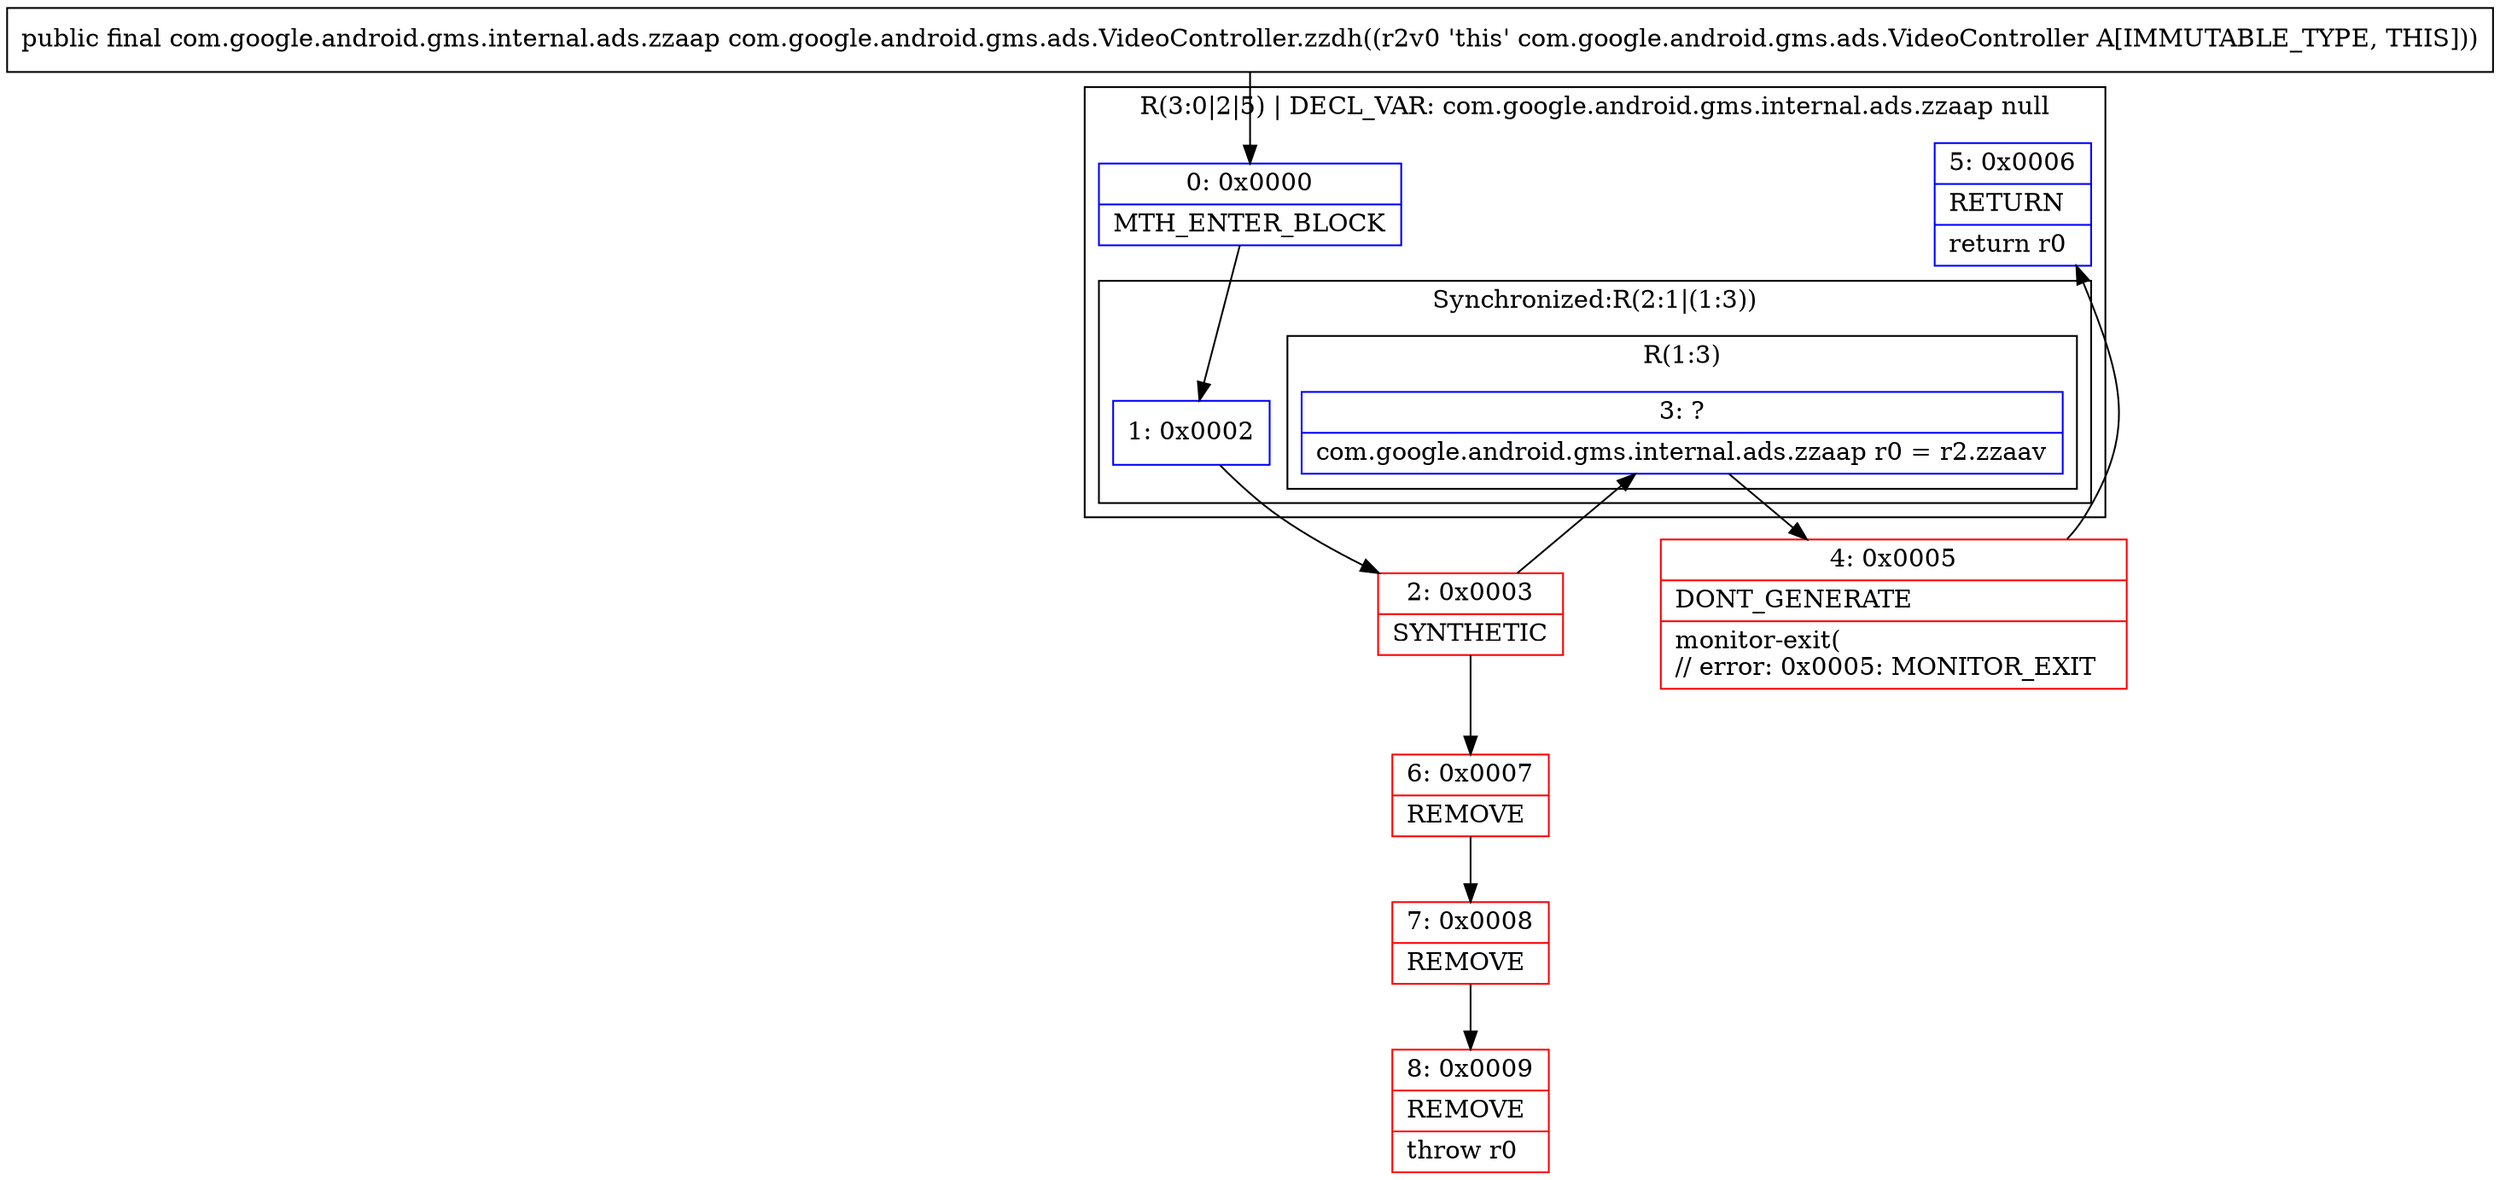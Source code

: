 digraph "CFG forcom.google.android.gms.ads.VideoController.zzdh()Lcom\/google\/android\/gms\/internal\/ads\/zzaap;" {
subgraph cluster_Region_913515138 {
label = "R(3:0|2|5) | DECL_VAR: com.google.android.gms.internal.ads.zzaap null\l";
node [shape=record,color=blue];
Node_0 [shape=record,label="{0\:\ 0x0000|MTH_ENTER_BLOCK\l}"];
subgraph cluster_SynchronizedRegion_507042727 {
label = "Synchronized:R(2:1|(1:3))";
node [shape=record,color=blue];
Node_1 [shape=record,label="{1\:\ 0x0002}"];
subgraph cluster_Region_81700261 {
label = "R(1:3)";
node [shape=record,color=blue];
Node_3 [shape=record,label="{3\:\ ?|com.google.android.gms.internal.ads.zzaap r0 = r2.zzaav\l}"];
}
}
Node_5 [shape=record,label="{5\:\ 0x0006|RETURN\l|return r0\l}"];
}
Node_2 [shape=record,color=red,label="{2\:\ 0x0003|SYNTHETIC\l}"];
Node_4 [shape=record,color=red,label="{4\:\ 0x0005|DONT_GENERATE\l|monitor\-exit(\l\/\/ error: 0x0005: MONITOR_EXIT  \l}"];
Node_6 [shape=record,color=red,label="{6\:\ 0x0007|REMOVE\l}"];
Node_7 [shape=record,color=red,label="{7\:\ 0x0008|REMOVE\l}"];
Node_8 [shape=record,color=red,label="{8\:\ 0x0009|REMOVE\l|throw r0\l}"];
MethodNode[shape=record,label="{public final com.google.android.gms.internal.ads.zzaap com.google.android.gms.ads.VideoController.zzdh((r2v0 'this' com.google.android.gms.ads.VideoController A[IMMUTABLE_TYPE, THIS])) }"];
MethodNode -> Node_0;
Node_0 -> Node_1;
Node_1 -> Node_2;
Node_3 -> Node_4;
Node_2 -> Node_3;
Node_2 -> Node_6;
Node_4 -> Node_5;
Node_6 -> Node_7;
Node_7 -> Node_8;
}

